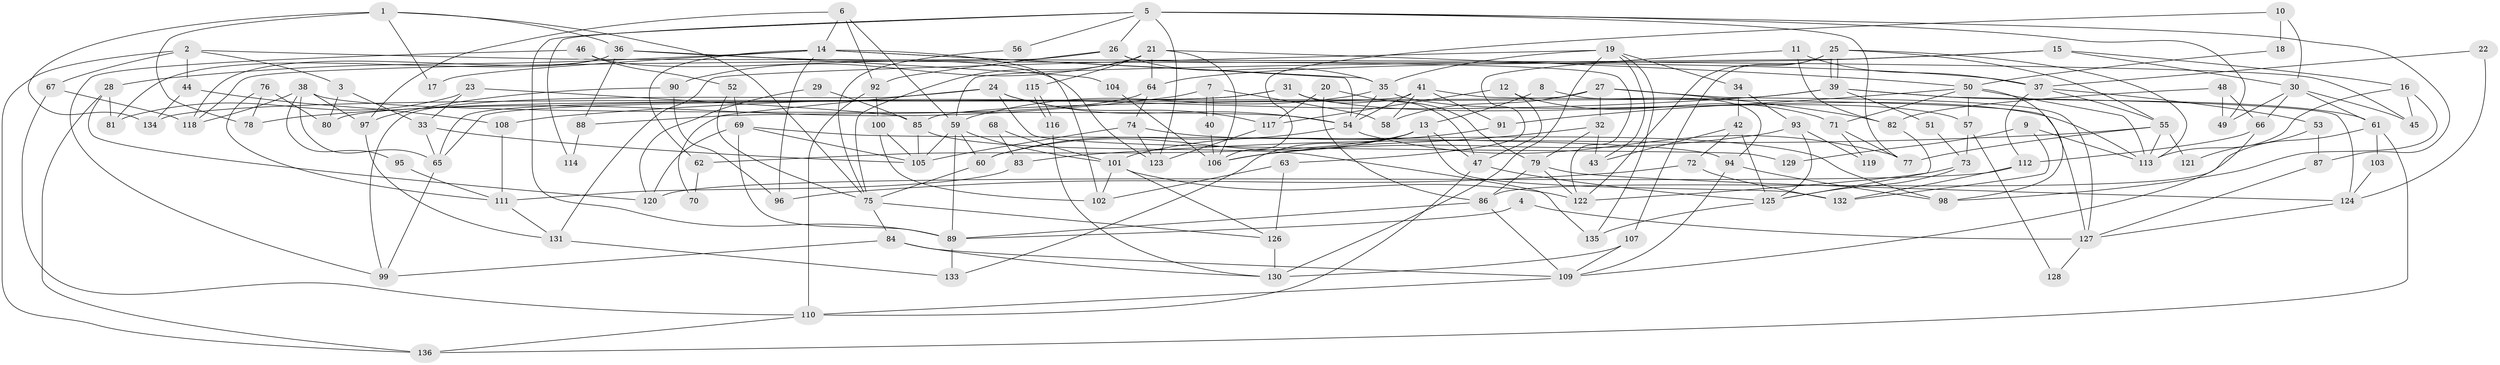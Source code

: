 // Generated by graph-tools (version 1.1) at 2025/11/02/27/25 16:11:23]
// undirected, 136 vertices, 272 edges
graph export_dot {
graph [start="1"]
  node [color=gray90,style=filled];
  1;
  2;
  3;
  4;
  5;
  6;
  7;
  8;
  9;
  10;
  11;
  12;
  13;
  14;
  15;
  16;
  17;
  18;
  19;
  20;
  21;
  22;
  23;
  24;
  25;
  26;
  27;
  28;
  29;
  30;
  31;
  32;
  33;
  34;
  35;
  36;
  37;
  38;
  39;
  40;
  41;
  42;
  43;
  44;
  45;
  46;
  47;
  48;
  49;
  50;
  51;
  52;
  53;
  54;
  55;
  56;
  57;
  58;
  59;
  60;
  61;
  62;
  63;
  64;
  65;
  66;
  67;
  68;
  69;
  70;
  71;
  72;
  73;
  74;
  75;
  76;
  77;
  78;
  79;
  80;
  81;
  82;
  83;
  84;
  85;
  86;
  87;
  88;
  89;
  90;
  91;
  92;
  93;
  94;
  95;
  96;
  97;
  98;
  99;
  100;
  101;
  102;
  103;
  104;
  105;
  106;
  107;
  108;
  109;
  110;
  111;
  112;
  113;
  114;
  115;
  116;
  117;
  118;
  119;
  120;
  121;
  122;
  123;
  124;
  125;
  126;
  127;
  128;
  129;
  130;
  131;
  132;
  133;
  134;
  135;
  136;
  1 -- 36;
  1 -- 75;
  1 -- 17;
  1 -- 78;
  1 -- 134;
  2 -- 136;
  2 -- 44;
  2 -- 3;
  2 -- 45;
  2 -- 67;
  3 -- 33;
  3 -- 80;
  4 -- 89;
  4 -- 127;
  5 -- 26;
  5 -- 89;
  5 -- 49;
  5 -- 56;
  5 -- 77;
  5 -- 87;
  5 -- 114;
  5 -- 123;
  6 -- 14;
  6 -- 97;
  6 -- 59;
  6 -- 92;
  7 -- 40;
  7 -- 40;
  7 -- 58;
  7 -- 78;
  8 -- 94;
  8 -- 13;
  9 -- 113;
  9 -- 132;
  9 -- 129;
  10 -- 30;
  10 -- 106;
  10 -- 18;
  11 -- 82;
  11 -- 37;
  11 -- 63;
  12 -- 117;
  12 -- 71;
  12 -- 47;
  13 -- 47;
  13 -- 60;
  13 -- 62;
  13 -- 132;
  13 -- 133;
  14 -- 28;
  14 -- 54;
  14 -- 17;
  14 -- 35;
  14 -- 62;
  14 -- 96;
  14 -- 102;
  15 -- 30;
  15 -- 59;
  15 -- 16;
  15 -- 64;
  16 -- 113;
  16 -- 45;
  16 -- 98;
  18 -- 50;
  19 -- 35;
  19 -- 130;
  19 -- 34;
  19 -- 43;
  19 -- 131;
  19 -- 135;
  20 -- 79;
  20 -- 86;
  20 -- 117;
  21 -- 75;
  21 -- 90;
  21 -- 50;
  21 -- 64;
  21 -- 106;
  21 -- 115;
  22 -- 124;
  22 -- 37;
  23 -- 85;
  23 -- 33;
  23 -- 81;
  24 -- 54;
  24 -- 117;
  24 -- 70;
  24 -- 99;
  24 -- 129;
  25 -- 39;
  25 -- 39;
  25 -- 122;
  25 -- 55;
  25 -- 107;
  25 -- 113;
  26 -- 35;
  26 -- 92;
  26 -- 118;
  26 -- 122;
  27 -- 32;
  27 -- 65;
  27 -- 58;
  27 -- 82;
  27 -- 127;
  28 -- 81;
  28 -- 136;
  28 -- 120;
  29 -- 85;
  29 -- 120;
  30 -- 45;
  30 -- 66;
  30 -- 49;
  30 -- 61;
  31 -- 113;
  31 -- 47;
  31 -- 80;
  31 -- 134;
  32 -- 79;
  32 -- 106;
  32 -- 43;
  33 -- 65;
  33 -- 105;
  34 -- 42;
  34 -- 93;
  35 -- 59;
  35 -- 54;
  35 -- 57;
  36 -- 37;
  36 -- 118;
  36 -- 81;
  36 -- 88;
  36 -- 104;
  37 -- 55;
  37 -- 112;
  37 -- 53;
  38 -- 118;
  38 -- 54;
  38 -- 65;
  38 -- 95;
  38 -- 97;
  39 -- 124;
  39 -- 51;
  39 -- 61;
  39 -- 85;
  39 -- 108;
  40 -- 106;
  41 -- 54;
  41 -- 65;
  41 -- 58;
  41 -- 91;
  41 -- 127;
  42 -- 43;
  42 -- 125;
  42 -- 72;
  44 -- 134;
  44 -- 108;
  46 -- 52;
  46 -- 123;
  46 -- 99;
  47 -- 125;
  47 -- 110;
  48 -- 82;
  48 -- 49;
  48 -- 66;
  50 -- 91;
  50 -- 57;
  50 -- 71;
  50 -- 98;
  50 -- 113;
  51 -- 73;
  52 -- 75;
  52 -- 69;
  53 -- 87;
  53 -- 121;
  54 -- 77;
  54 -- 60;
  55 -- 113;
  55 -- 77;
  55 -- 83;
  55 -- 121;
  56 -- 75;
  57 -- 73;
  57 -- 128;
  59 -- 60;
  59 -- 89;
  59 -- 101;
  59 -- 105;
  60 -- 75;
  61 -- 86;
  61 -- 103;
  61 -- 136;
  62 -- 70;
  63 -- 126;
  63 -- 102;
  64 -- 74;
  64 -- 88;
  65 -- 99;
  66 -- 109;
  66 -- 112;
  67 -- 110;
  67 -- 118;
  68 -- 101;
  68 -- 83;
  69 -- 89;
  69 -- 105;
  69 -- 94;
  69 -- 120;
  71 -- 77;
  71 -- 119;
  72 -- 132;
  72 -- 96;
  73 -- 122;
  73 -- 125;
  74 -- 98;
  74 -- 105;
  74 -- 123;
  75 -- 126;
  75 -- 84;
  76 -- 78;
  76 -- 80;
  76 -- 111;
  79 -- 86;
  79 -- 122;
  79 -- 124;
  82 -- 125;
  83 -- 111;
  84 -- 99;
  84 -- 109;
  84 -- 130;
  85 -- 105;
  85 -- 135;
  86 -- 109;
  86 -- 89;
  87 -- 127;
  88 -- 114;
  89 -- 133;
  90 -- 96;
  90 -- 97;
  91 -- 101;
  92 -- 100;
  92 -- 110;
  93 -- 125;
  93 -- 106;
  93 -- 119;
  94 -- 98;
  94 -- 109;
  95 -- 111;
  97 -- 131;
  100 -- 105;
  100 -- 102;
  101 -- 102;
  101 -- 122;
  101 -- 126;
  103 -- 124;
  104 -- 106;
  107 -- 109;
  107 -- 130;
  108 -- 111;
  109 -- 110;
  110 -- 136;
  111 -- 131;
  112 -- 120;
  112 -- 132;
  115 -- 116;
  115 -- 116;
  116 -- 130;
  117 -- 123;
  124 -- 127;
  125 -- 135;
  126 -- 130;
  127 -- 128;
  131 -- 133;
}
